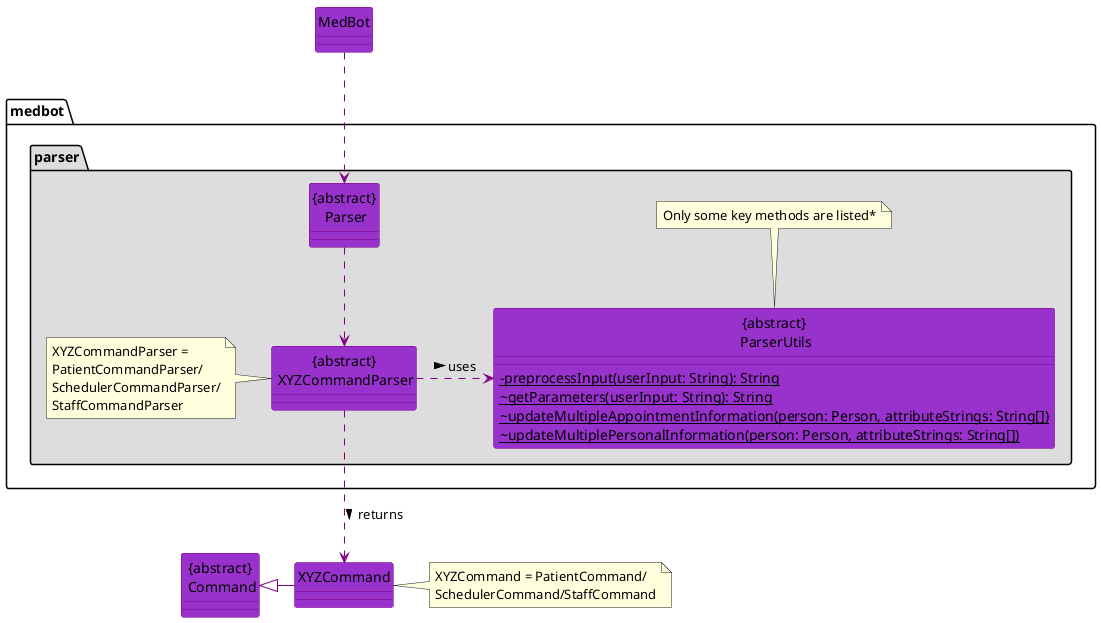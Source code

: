 @startuml
'https://plantuml.com/class-diagram

hide circle
skinparam classAttributeIconSize 0
skinparam class {
BackgroundColor DarkOrchid
ArrowColor Purple
BorderColor Purple
}
package medbot.parser #DDDDDD {
class "{abstract}\n Parser"
class "{abstract}\n XYZCommandParser"
class "{abstract}\n ParserUtils" {
    {static} -preprocessInput(userInput: String): String
    {static} ~getParameters(userInput: String): String
    {static} ~updateMultipleAppointmentInformation(person: Person, attributeStrings: String[])
    {static} ~updateMultiplePersonalInformation(person: Person, attributeStrings: String[])
}

"{abstract}\n Parser" ..> "{abstract}\n XYZCommandParser"
"{abstract}\n XYZCommandParser" .> "{abstract}\n ParserUtils" : > uses

note left of "{abstract}\n XYZCommandParser" : XYZCommandParser =\nPatientCommandParser/\nSchedulerCommandParser/\nStaffCommandParser
note top of "{abstract}\n ParserUtils" : Only some key methods are listed*
}

class "{abstract}\n Command"

"{abstract}\n Parser" <.up.MedBot
"{abstract}\n Command" <|- XYZCommand
"{abstract}\n XYZCommandParser" ..> XYZCommand :  > returns

note right of XYZCommand : XYZCommand = PatientCommand/\nSchedulerCommand/StaffCommand

@enduml